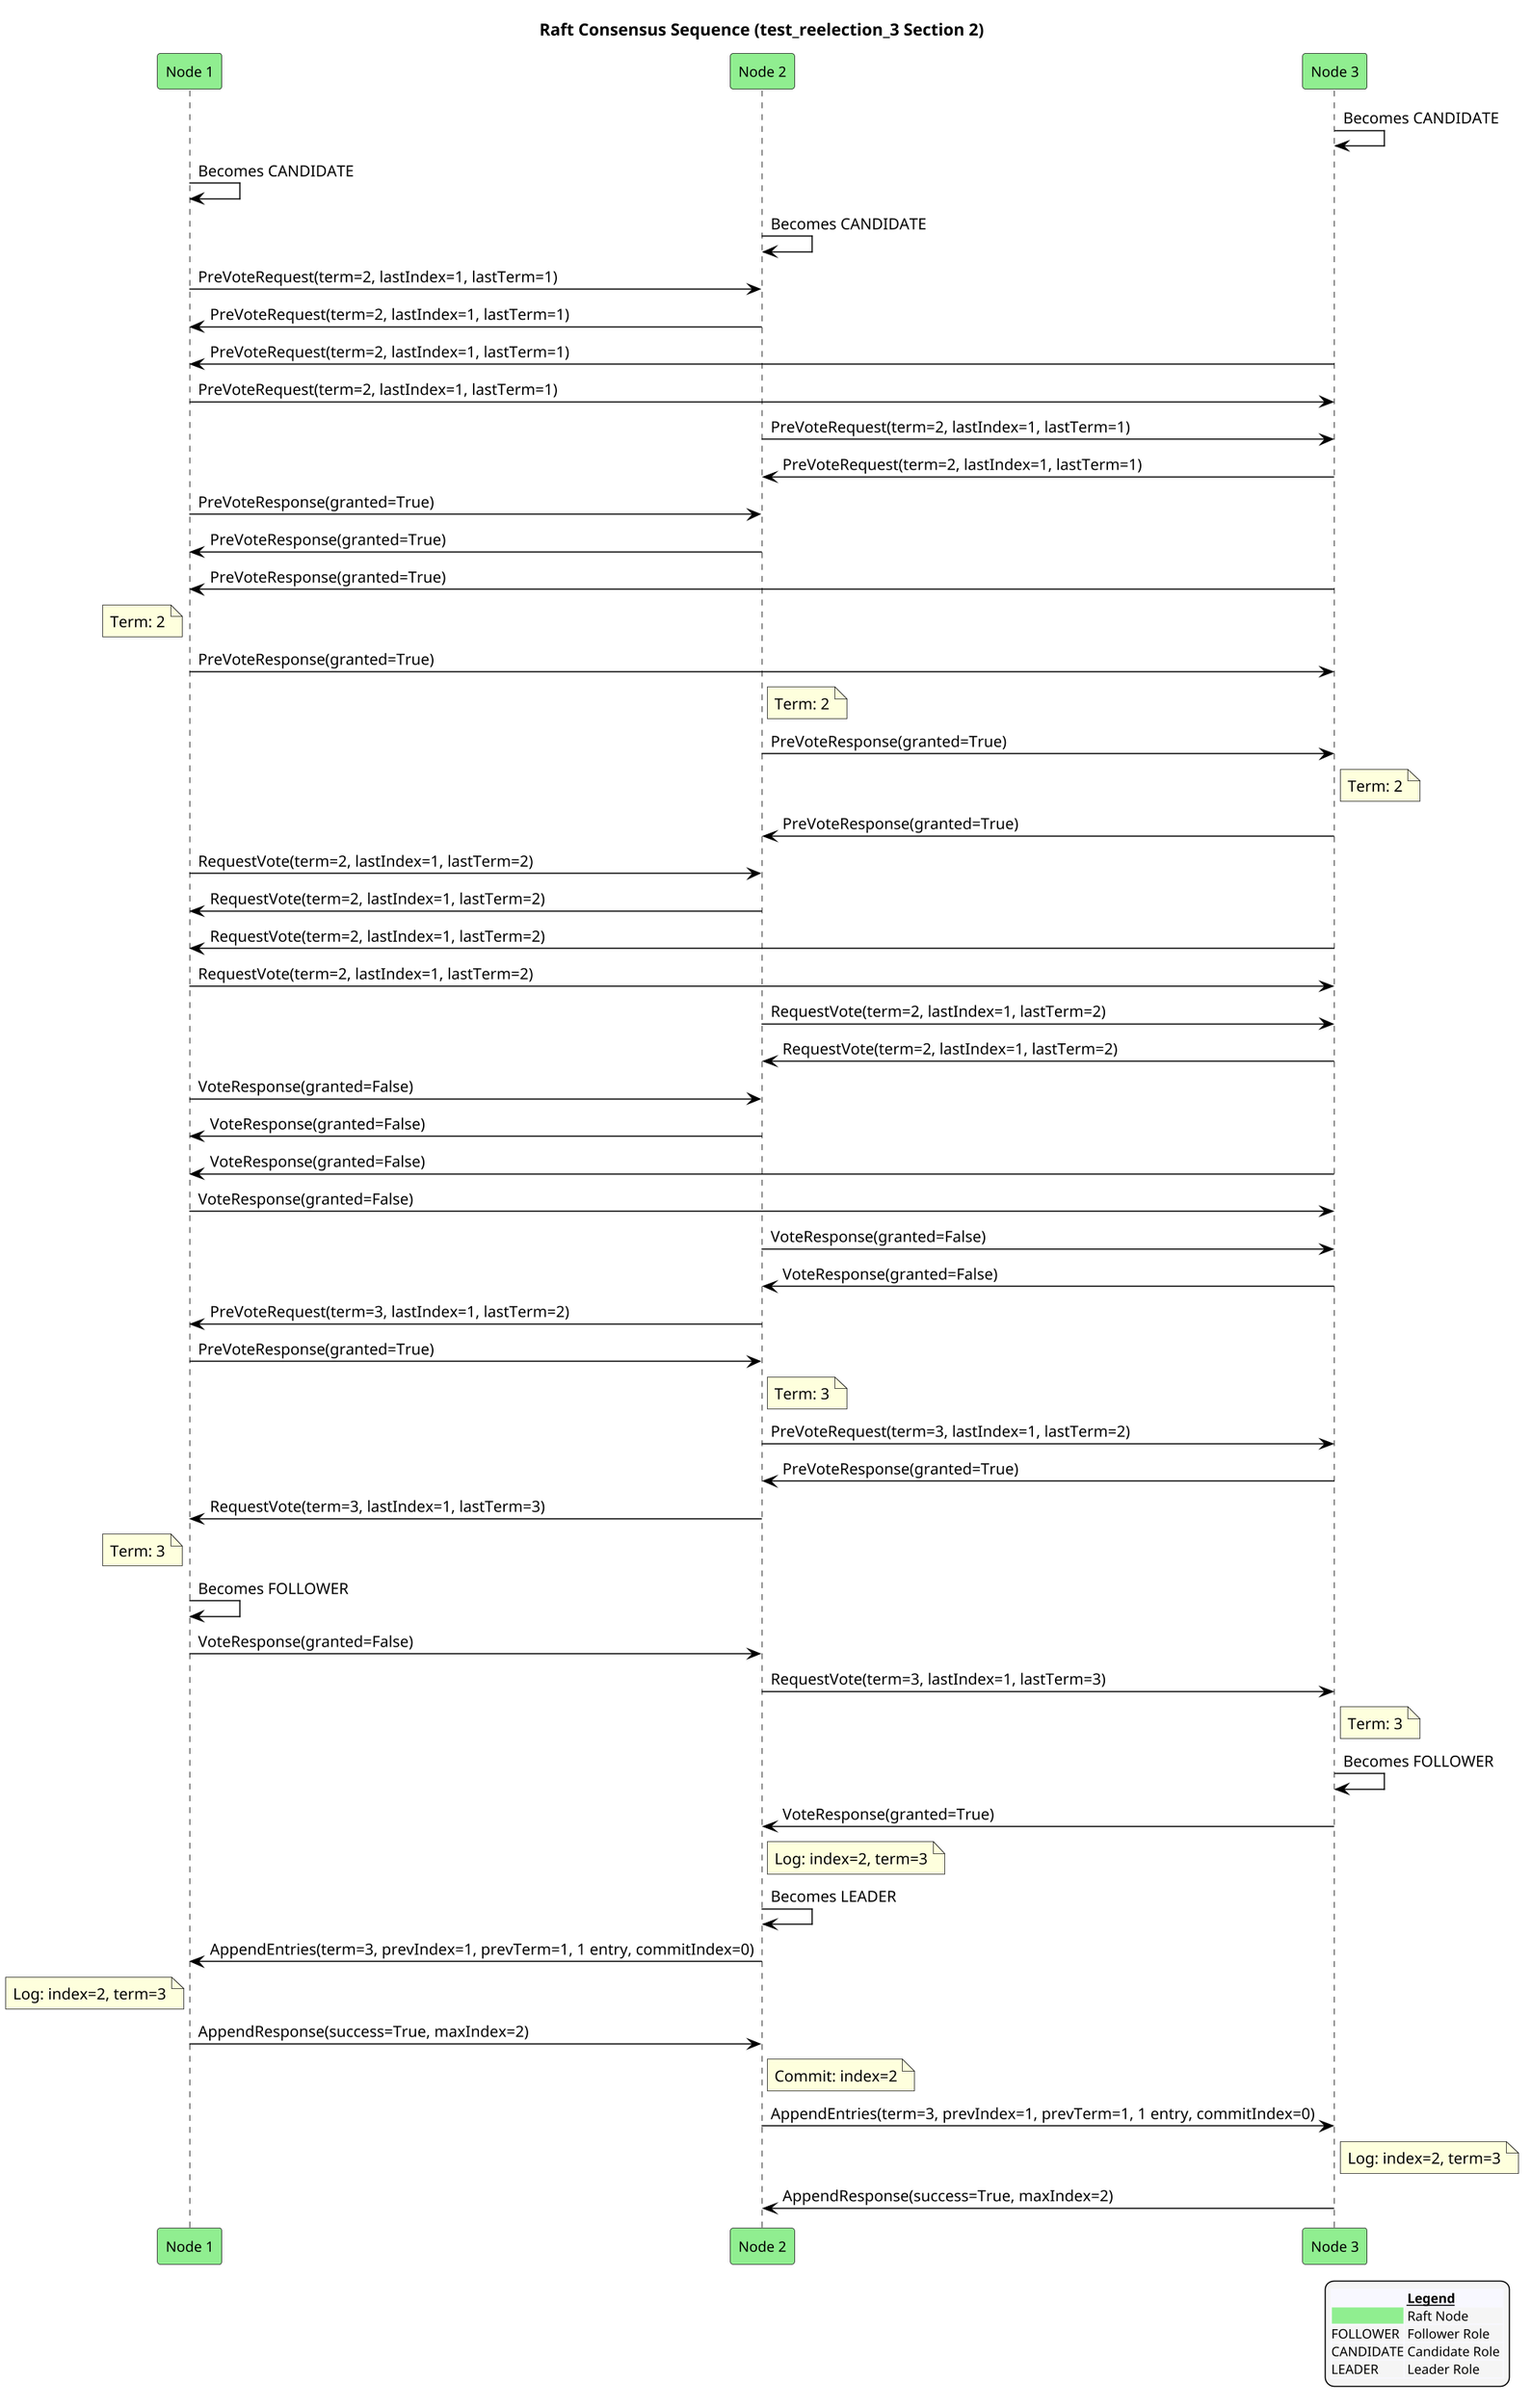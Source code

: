 @startuml
!pragma ratio 0.7
skinparam dpi 150
skinparam monochrome false
skinparam sequence {
  ArrowColor Black
  ActorBorderColor Black
  LifeLineBorderColor Black
  ParticipantFontSize 12
  Padding 10
}
skinparam legend {
  BackgroundColor #F5F5F5
  FontSize 11
}
title Raft Consensus Sequence (test_reelection_3 Section 2)

participant "Node 1" as n1 order 10 #Lightgreen
participant "Node 2" as n2 order 20 #Lightgreen
participant "Node 3" as n3 order 30 #Lightgreen
n3 -> n3: Becomes CANDIDATE
n1 -> n1: Becomes CANDIDATE
n2 -> n2: Becomes CANDIDATE
n1 -> n2: PreVoteRequest(term=2, lastIndex=1, lastTerm=1)
n2 -> n1: PreVoteRequest(term=2, lastIndex=1, lastTerm=1)
n3 -> n1: PreVoteRequest(term=2, lastIndex=1, lastTerm=1)
n1 -> n3: PreVoteRequest(term=2, lastIndex=1, lastTerm=1)
n2 -> n3: PreVoteRequest(term=2, lastIndex=1, lastTerm=1)
n3 -> n2: PreVoteRequest(term=2, lastIndex=1, lastTerm=1)
n1 -> n2: PreVoteResponse(granted=True)
n2 -> n1: PreVoteResponse(granted=True)
n3 -> n1: PreVoteResponse(granted=True)
note left of n1: Term: 2
n1 -> n3: PreVoteResponse(granted=True)
note right of n2: Term: 2
n2 -> n3: PreVoteResponse(granted=True)
note right of n3: Term: 2
n3 -> n2: PreVoteResponse(granted=True)
n1 -> n2: RequestVote(term=2, lastIndex=1, lastTerm=2)
n2 -> n1: RequestVote(term=2, lastIndex=1, lastTerm=2)
n3 -> n1: RequestVote(term=2, lastIndex=1, lastTerm=2)
n1 -> n3: RequestVote(term=2, lastIndex=1, lastTerm=2)
n2 -> n3: RequestVote(term=2, lastIndex=1, lastTerm=2)
n3 -> n2: RequestVote(term=2, lastIndex=1, lastTerm=2)
n1 -> n2: VoteResponse(granted=False)
n2 -> n1: VoteResponse(granted=False)
n3 -> n1: VoteResponse(granted=False)
n1 -> n3: VoteResponse(granted=False)
n2 -> n3: VoteResponse(granted=False)
n3 -> n2: VoteResponse(granted=False)
n2 -> n1: PreVoteRequest(term=3, lastIndex=1, lastTerm=2)
n1 -> n2: PreVoteResponse(granted=True)
note right of n2: Term: 3
n2 -> n3: PreVoteRequest(term=3, lastIndex=1, lastTerm=2)
n3 -> n2: PreVoteResponse(granted=True)
n2 -> n1: RequestVote(term=3, lastIndex=1, lastTerm=3)
note left of n1: Term: 3
n1 -> n1: Becomes FOLLOWER
n1 -> n2: VoteResponse(granted=False)
n2 -> n3: RequestVote(term=3, lastIndex=1, lastTerm=3)
note right of n3: Term: 3
n3 -> n3: Becomes FOLLOWER
n3 -> n2: VoteResponse(granted=True)
note right of n2: Log: index=2, term=3
n2 -> n2: Becomes LEADER
n2 -> n1: AppendEntries(term=3, prevIndex=1, prevTerm=1, 1 entry, commitIndex=0)
note left of n1: Log: index=2, term=3
n1 -> n2: AppendResponse(success=True, maxIndex=2)
note right of n2: Commit: index=2
n2 -> n3: AppendEntries(term=3, prevIndex=1, prevTerm=1, 1 entry, commitIndex=0)
note right of n3: Log: index=2, term=3
n3 -> n2: AppendResponse(success=True, maxIndex=2)

legend right
  <#GhostWhite,#GhostWhite>|      |= __Legend__ |
  |<#Lightgreen>| Raft Node |
  |FOLLOWER| Follower Role |
  |CANDIDATE| Candidate Role |
  |LEADER| Leader Role |
endlegend
@enduml
